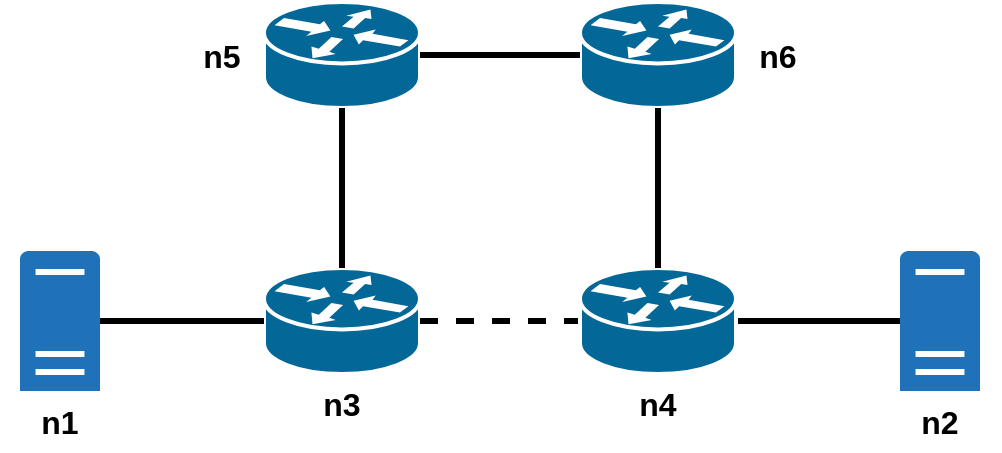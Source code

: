 <mxfile version="17.4.6" type="device"><diagram id="h8RLhZgutgCqT63q2cnz" name="Page-1"><mxGraphModel dx="663" dy="377" grid="1" gridSize="10" guides="1" tooltips="1" connect="1" arrows="1" fold="1" page="1" pageScale="1" pageWidth="827" pageHeight="1169" math="0" shadow="0"><root><mxCell id="0"/><mxCell id="1" parent="0"/><mxCell id="G3QJjCnMGvMX4KUp8qWS-1" value="" style="shape=mxgraph.cisco.routers.router;html=1;pointerEvents=1;dashed=0;fillColor=#036897;strokeColor=#ffffff;strokeWidth=2;verticalLabelPosition=bottom;verticalAlign=top;align=center;outlineConnect=0;" vertex="1" parent="1"><mxGeometry x="202" y="160" width="78" height="53" as="geometry"/></mxCell><mxCell id="G3QJjCnMGvMX4KUp8qWS-3" value="" style="sketch=0;pointerEvents=1;shadow=0;dashed=0;html=1;strokeColor=none;labelPosition=center;verticalLabelPosition=bottom;verticalAlign=top;outlineConnect=0;align=center;shape=mxgraph.office.servers.physical_host;fillColor=#2072B8;" vertex="1" parent="1"><mxGeometry x="80" y="151.5" width="40" height="70" as="geometry"/></mxCell><mxCell id="G3QJjCnMGvMX4KUp8qWS-4" value="" style="sketch=0;pointerEvents=1;shadow=0;dashed=0;html=1;strokeColor=none;labelPosition=center;verticalLabelPosition=bottom;verticalAlign=top;outlineConnect=0;align=center;shape=mxgraph.office.servers.physical_host;fillColor=#2072B8;" vertex="1" parent="1"><mxGeometry x="520" y="151.5" width="40" height="70" as="geometry"/></mxCell><mxCell id="G3QJjCnMGvMX4KUp8qWS-8" value="" style="endArrow=none;html=1;rounded=0;strokeWidth=3;exitX=0;exitY=0.5;exitDx=0;exitDy=0;exitPerimeter=0;" edge="1" parent="1" source="G3QJjCnMGvMX4KUp8qWS-1" target="G3QJjCnMGvMX4KUp8qWS-3"><mxGeometry width="50" height="50" relative="1" as="geometry"><mxPoint x="270" y="310" as="sourcePoint"/><mxPoint x="320" y="260" as="targetPoint"/></mxGeometry></mxCell><mxCell id="G3QJjCnMGvMX4KUp8qWS-9" value="" style="endArrow=none;html=1;rounded=0;strokeWidth=3;exitX=1;exitY=0.5;exitDx=0;exitDy=0;exitPerimeter=0;" edge="1" parent="1" source="G3QJjCnMGvMX4KUp8qWS-20" target="G3QJjCnMGvMX4KUp8qWS-4"><mxGeometry width="50" height="50" relative="1" as="geometry"><mxPoint x="280" y="320" as="sourcePoint"/><mxPoint x="330" y="270" as="targetPoint"/></mxGeometry></mxCell><mxCell id="G3QJjCnMGvMX4KUp8qWS-12" value="" style="endArrow=none;html=1;rounded=0;strokeWidth=3;exitX=1;exitY=0.5;exitDx=0;exitDy=0;exitPerimeter=0;entryX=0;entryY=0.5;entryDx=0;entryDy=0;entryPerimeter=0;dashed=1;jumpSize=6;" edge="1" parent="1" source="G3QJjCnMGvMX4KUp8qWS-1" target="G3QJjCnMGvMX4KUp8qWS-20"><mxGeometry width="50" height="50" relative="1" as="geometry"><mxPoint x="310" y="350" as="sourcePoint"/><mxPoint x="360" y="300" as="targetPoint"/></mxGeometry></mxCell><mxCell id="G3QJjCnMGvMX4KUp8qWS-14" value="&lt;b&gt;&lt;font style=&quot;font-size: 16px&quot;&gt;n3&lt;/font&gt;&lt;/b&gt;" style="text;html=1;strokeColor=none;fillColor=none;align=center;verticalAlign=middle;whiteSpace=wrap;rounded=0;" vertex="1" parent="1"><mxGeometry x="211" y="213" width="60" height="30" as="geometry"/></mxCell><mxCell id="G3QJjCnMGvMX4KUp8qWS-15" value="&lt;b&gt;&lt;font style=&quot;font-size: 16px&quot;&gt;n1&lt;/font&gt;&lt;/b&gt;" style="text;html=1;strokeColor=none;fillColor=none;align=center;verticalAlign=middle;whiteSpace=wrap;rounded=0;" vertex="1" parent="1"><mxGeometry x="70" y="221.5" width="60" height="30" as="geometry"/></mxCell><mxCell id="G3QJjCnMGvMX4KUp8qWS-16" value="&lt;b&gt;&lt;font style=&quot;font-size: 16px&quot;&gt;n2&lt;/font&gt;&lt;/b&gt;" style="text;html=1;strokeColor=none;fillColor=none;align=center;verticalAlign=middle;whiteSpace=wrap;rounded=0;" vertex="1" parent="1"><mxGeometry x="510" y="221.5" width="60" height="30" as="geometry"/></mxCell><mxCell id="G3QJjCnMGvMX4KUp8qWS-20" value="" style="shape=mxgraph.cisco.routers.router;html=1;pointerEvents=1;dashed=0;fillColor=#036897;strokeColor=#ffffff;strokeWidth=2;verticalLabelPosition=bottom;verticalAlign=top;align=center;outlineConnect=0;" vertex="1" parent="1"><mxGeometry x="360" y="160" width="78" height="53" as="geometry"/></mxCell><mxCell id="G3QJjCnMGvMX4KUp8qWS-23" value="&lt;b&gt;&lt;font style=&quot;font-size: 16px&quot;&gt;n4&lt;/font&gt;&lt;/b&gt;" style="text;html=1;strokeColor=none;fillColor=none;align=center;verticalAlign=middle;whiteSpace=wrap;rounded=0;" vertex="1" parent="1"><mxGeometry x="369" y="213" width="60" height="30" as="geometry"/></mxCell><mxCell id="G3QJjCnMGvMX4KUp8qWS-25" value="" style="shape=mxgraph.cisco.routers.router;html=1;pointerEvents=1;dashed=0;fillColor=#036897;strokeColor=#ffffff;strokeWidth=2;verticalLabelPosition=bottom;verticalAlign=top;align=center;outlineConnect=0;" vertex="1" parent="1"><mxGeometry x="202" y="27" width="78" height="53" as="geometry"/></mxCell><mxCell id="G3QJjCnMGvMX4KUp8qWS-26" value="" style="shape=mxgraph.cisco.routers.router;html=1;pointerEvents=1;dashed=0;fillColor=#036897;strokeColor=#ffffff;strokeWidth=2;verticalLabelPosition=bottom;verticalAlign=top;align=center;outlineConnect=0;" vertex="1" parent="1"><mxGeometry x="360" y="27" width="78" height="53" as="geometry"/></mxCell><mxCell id="G3QJjCnMGvMX4KUp8qWS-27" value="" style="endArrow=none;html=1;rounded=0;strokeWidth=3;exitX=0.5;exitY=0;exitDx=0;exitDy=0;exitPerimeter=0;entryX=0.5;entryY=1;entryDx=0;entryDy=0;entryPerimeter=0;" edge="1" parent="1" source="G3QJjCnMGvMX4KUp8qWS-1" target="G3QJjCnMGvMX4KUp8qWS-25"><mxGeometry width="50" height="50" relative="1" as="geometry"><mxPoint x="212" y="196.5" as="sourcePoint"/><mxPoint x="130" y="196.5" as="targetPoint"/></mxGeometry></mxCell><mxCell id="G3QJjCnMGvMX4KUp8qWS-28" value="" style="endArrow=none;html=1;rounded=0;strokeWidth=3;exitX=0.5;exitY=0;exitDx=0;exitDy=0;exitPerimeter=0;entryX=0.5;entryY=1;entryDx=0;entryDy=0;entryPerimeter=0;" edge="1" parent="1" source="G3QJjCnMGvMX4KUp8qWS-20" target="G3QJjCnMGvMX4KUp8qWS-26"><mxGeometry width="50" height="50" relative="1" as="geometry"><mxPoint x="222" y="206.5" as="sourcePoint"/><mxPoint x="140" y="206.5" as="targetPoint"/></mxGeometry></mxCell><mxCell id="G3QJjCnMGvMX4KUp8qWS-29" value="" style="endArrow=none;html=1;rounded=0;strokeWidth=3;exitX=0;exitY=0.5;exitDx=0;exitDy=0;exitPerimeter=0;entryX=1;entryY=0.5;entryDx=0;entryDy=0;entryPerimeter=0;" edge="1" parent="1" source="G3QJjCnMGvMX4KUp8qWS-26" target="G3QJjCnMGvMX4KUp8qWS-25"><mxGeometry width="50" height="50" relative="1" as="geometry"><mxPoint x="232" y="216.5" as="sourcePoint"/><mxPoint x="150" y="216.5" as="targetPoint"/></mxGeometry></mxCell><mxCell id="G3QJjCnMGvMX4KUp8qWS-30" value="&lt;b&gt;&lt;font style=&quot;font-size: 16px&quot;&gt;n5&lt;/font&gt;&lt;/b&gt;" style="text;html=1;strokeColor=none;fillColor=none;align=center;verticalAlign=middle;whiteSpace=wrap;rounded=0;" vertex="1" parent="1"><mxGeometry x="151" y="38.5" width="60" height="30" as="geometry"/></mxCell><mxCell id="G3QJjCnMGvMX4KUp8qWS-31" value="&lt;b&gt;&lt;font style=&quot;font-size: 16px&quot;&gt;n6&lt;/font&gt;&lt;/b&gt;" style="text;html=1;strokeColor=none;fillColor=none;align=center;verticalAlign=middle;whiteSpace=wrap;rounded=0;" vertex="1" parent="1"><mxGeometry x="429" y="38.5" width="60" height="30" as="geometry"/></mxCell></root></mxGraphModel></diagram></mxfile>